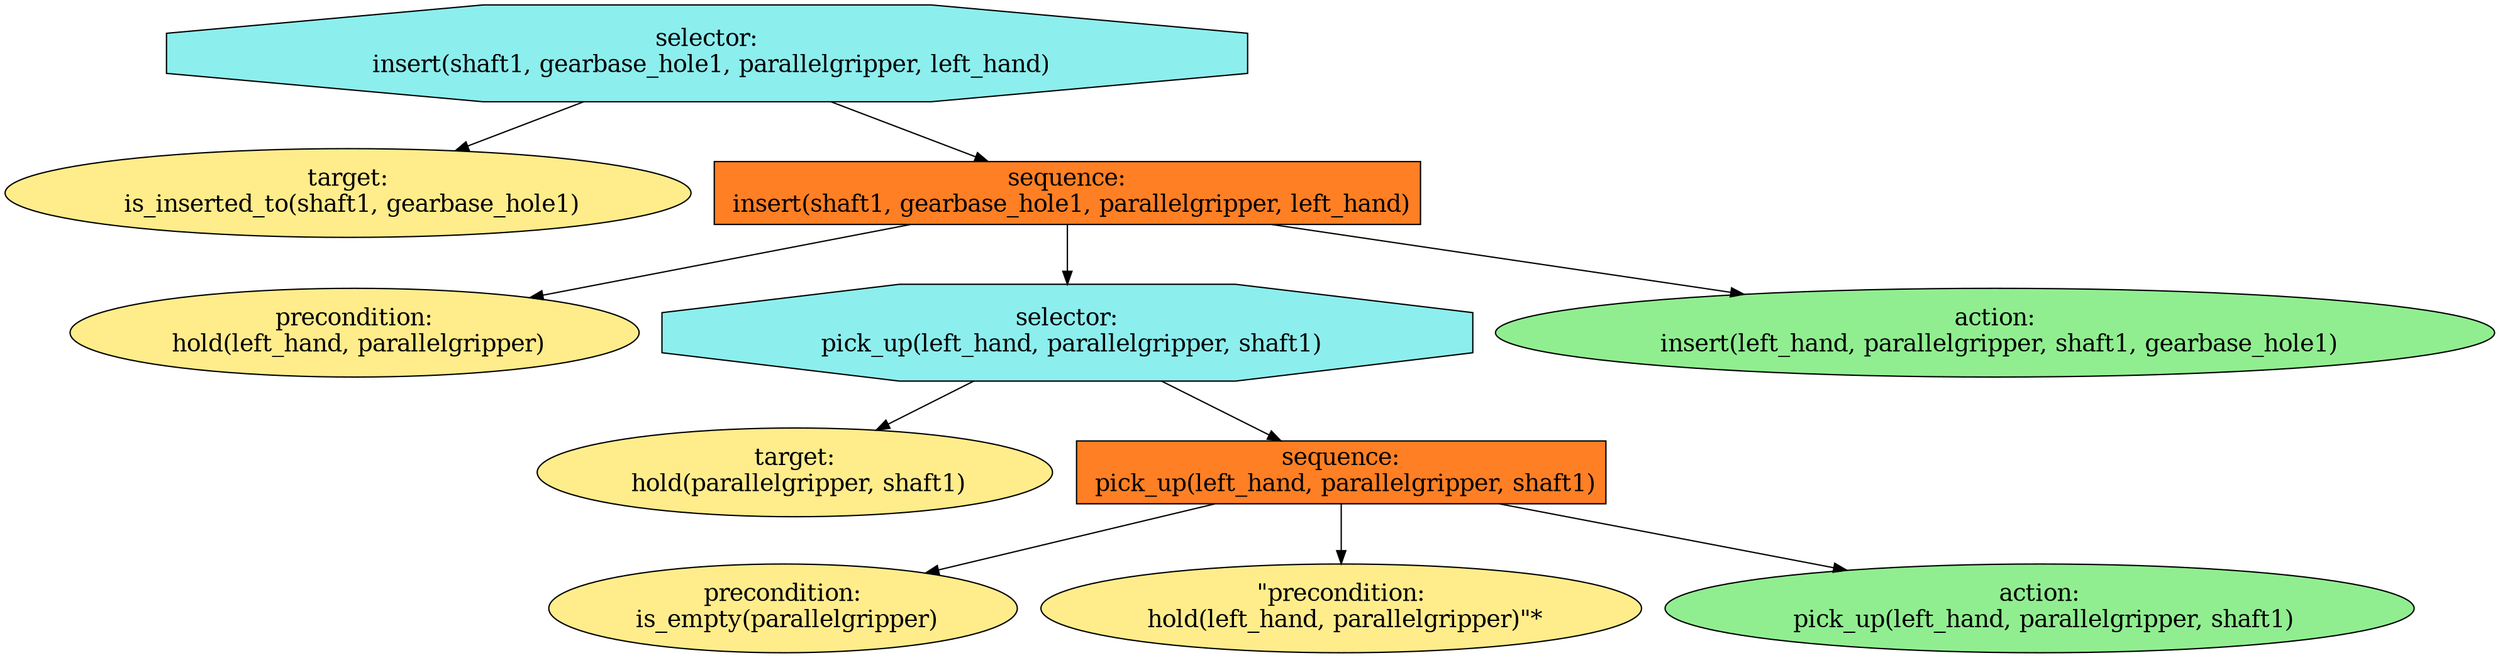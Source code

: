 digraph pastafarianism {
ordering=out;
graph [fontname="times-roman"];
node [fontname="times-roman"];
edge [fontname="times-roman"];
"selector:
 insert(shaft1, gearbase_hole1, parallelgripper, left_hand)" [fillcolor=darkslategray2, fontcolor=black, fontsize=18, label="selector:
 insert(shaft1, gearbase_hole1, parallelgripper, left_hand)", shape=octagon, style=filled];
"target:
 is_inserted_to(shaft1, gearbase_hole1)" [fillcolor=lightgoldenrod1, fontcolor=black, fontsize=18, label="target:
 is_inserted_to(shaft1, gearbase_hole1)", shape=ellipse, style=filled];
"selector:
 insert(shaft1, gearbase_hole1, parallelgripper, left_hand)" -> "target:
 is_inserted_to(shaft1, gearbase_hole1)";
"sequence:
 insert(shaft1, gearbase_hole1, parallelgripper, left_hand)" [fillcolor=chocolate1, fontcolor=black, fontsize=18, label="sequence:
 insert(shaft1, gearbase_hole1, parallelgripper, left_hand)", shape=box, style=filled];
"selector:
 insert(shaft1, gearbase_hole1, parallelgripper, left_hand)" -> "sequence:
 insert(shaft1, gearbase_hole1, parallelgripper, left_hand)";
"precondition:
 hold(left_hand, parallelgripper)" [fillcolor=lightgoldenrod1, fontcolor=black, fontsize=18, label="precondition:
 hold(left_hand, parallelgripper)", shape=ellipse, style=filled];
"sequence:
 insert(shaft1, gearbase_hole1, parallelgripper, left_hand)" -> "precondition:
 hold(left_hand, parallelgripper)";
"selector:
 pick_up(left_hand, parallelgripper, shaft1)" [fillcolor=darkslategray2, fontcolor=black, fontsize=18, label="selector:
 pick_up(left_hand, parallelgripper, shaft1)", shape=octagon, style=filled];
"sequence:
 insert(shaft1, gearbase_hole1, parallelgripper, left_hand)" -> "selector:
 pick_up(left_hand, parallelgripper, shaft1)";
"target:
 hold(parallelgripper, shaft1)" [fillcolor=lightgoldenrod1, fontcolor=black, fontsize=18, label="target:
 hold(parallelgripper, shaft1)", shape=ellipse, style=filled];
"selector:
 pick_up(left_hand, parallelgripper, shaft1)" -> "target:
 hold(parallelgripper, shaft1)";
"sequence:
 pick_up(left_hand, parallelgripper, shaft1)" [fillcolor=chocolate1, fontcolor=black, fontsize=18, label="sequence:
 pick_up(left_hand, parallelgripper, shaft1)", shape=box, style=filled];
"selector:
 pick_up(left_hand, parallelgripper, shaft1)" -> "sequence:
 pick_up(left_hand, parallelgripper, shaft1)";
"precondition:
 is_empty(parallelgripper)" [fillcolor=lightgoldenrod1, fontcolor=black, fontsize=18, label="precondition:
 is_empty(parallelgripper)", shape=ellipse, style=filled];
"sequence:
 pick_up(left_hand, parallelgripper, shaft1)" -> "precondition:
 is_empty(parallelgripper)";
"\"precondition:\n hold(left_hand, parallelgripper)\"*" [fillcolor=lightgoldenrod1, fontcolor=black, fontsize=18, label="\"precondition:\n hold(left_hand, parallelgripper)\"*", shape=ellipse, style=filled];
"sequence:
 pick_up(left_hand, parallelgripper, shaft1)" -> "\"precondition:\n hold(left_hand, parallelgripper)\"*";
"action:
 pick_up(left_hand, parallelgripper, shaft1)" [fillcolor=lightgreen, fontcolor=black, fontsize=18, label="action:
 pick_up(left_hand, parallelgripper, shaft1)", shape=ellipse, style=filled];
"sequence:
 pick_up(left_hand, parallelgripper, shaft1)" -> "action:
 pick_up(left_hand, parallelgripper, shaft1)";
"action:
 insert(left_hand, parallelgripper, shaft1, gearbase_hole1)" [fillcolor=lightgreen, fontcolor=black, fontsize=18, label="action:
 insert(left_hand, parallelgripper, shaft1, gearbase_hole1)", shape=ellipse, style=filled];
"sequence:
 insert(shaft1, gearbase_hole1, parallelgripper, left_hand)" -> "action:
 insert(left_hand, parallelgripper, shaft1, gearbase_hole1)";
}
